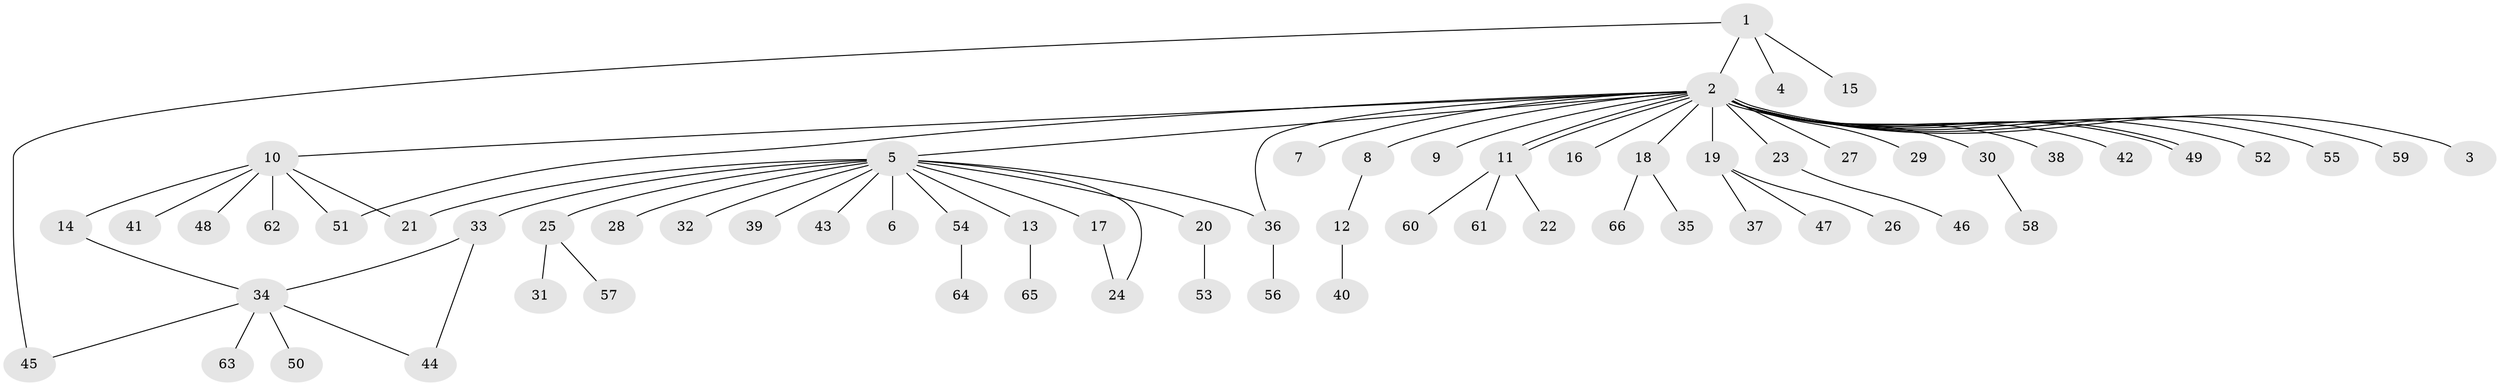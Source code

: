 // Generated by graph-tools (version 1.1) at 2025/35/03/09/25 02:35:37]
// undirected, 66 vertices, 74 edges
graph export_dot {
graph [start="1"]
  node [color=gray90,style=filled];
  1;
  2;
  3;
  4;
  5;
  6;
  7;
  8;
  9;
  10;
  11;
  12;
  13;
  14;
  15;
  16;
  17;
  18;
  19;
  20;
  21;
  22;
  23;
  24;
  25;
  26;
  27;
  28;
  29;
  30;
  31;
  32;
  33;
  34;
  35;
  36;
  37;
  38;
  39;
  40;
  41;
  42;
  43;
  44;
  45;
  46;
  47;
  48;
  49;
  50;
  51;
  52;
  53;
  54;
  55;
  56;
  57;
  58;
  59;
  60;
  61;
  62;
  63;
  64;
  65;
  66;
  1 -- 2;
  1 -- 4;
  1 -- 15;
  1 -- 45;
  2 -- 3;
  2 -- 5;
  2 -- 7;
  2 -- 8;
  2 -- 9;
  2 -- 10;
  2 -- 11;
  2 -- 11;
  2 -- 16;
  2 -- 18;
  2 -- 19;
  2 -- 23;
  2 -- 27;
  2 -- 29;
  2 -- 30;
  2 -- 36;
  2 -- 38;
  2 -- 42;
  2 -- 49;
  2 -- 49;
  2 -- 51;
  2 -- 52;
  2 -- 55;
  2 -- 59;
  5 -- 6;
  5 -- 13;
  5 -- 17;
  5 -- 20;
  5 -- 21;
  5 -- 24;
  5 -- 25;
  5 -- 28;
  5 -- 32;
  5 -- 33;
  5 -- 36;
  5 -- 39;
  5 -- 43;
  5 -- 54;
  8 -- 12;
  10 -- 14;
  10 -- 21;
  10 -- 41;
  10 -- 48;
  10 -- 51;
  10 -- 62;
  11 -- 22;
  11 -- 60;
  11 -- 61;
  12 -- 40;
  13 -- 65;
  14 -- 34;
  17 -- 24;
  18 -- 35;
  18 -- 66;
  19 -- 26;
  19 -- 37;
  19 -- 47;
  20 -- 53;
  23 -- 46;
  25 -- 31;
  25 -- 57;
  30 -- 58;
  33 -- 34;
  33 -- 44;
  34 -- 44;
  34 -- 45;
  34 -- 50;
  34 -- 63;
  36 -- 56;
  54 -- 64;
}
